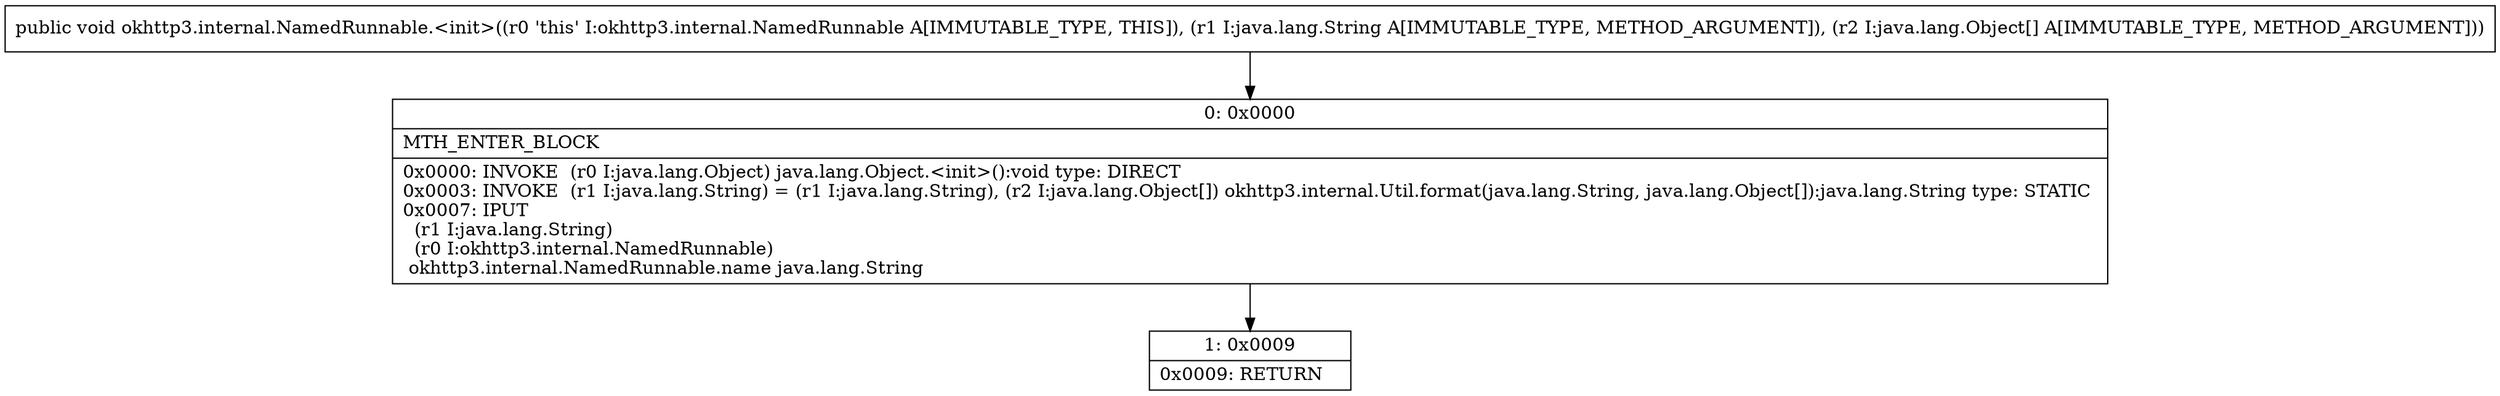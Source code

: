 digraph "CFG forokhttp3.internal.NamedRunnable.\<init\>(Ljava\/lang\/String;[Ljava\/lang\/Object;)V" {
Node_0 [shape=record,label="{0\:\ 0x0000|MTH_ENTER_BLOCK\l|0x0000: INVOKE  (r0 I:java.lang.Object) java.lang.Object.\<init\>():void type: DIRECT \l0x0003: INVOKE  (r1 I:java.lang.String) = (r1 I:java.lang.String), (r2 I:java.lang.Object[]) okhttp3.internal.Util.format(java.lang.String, java.lang.Object[]):java.lang.String type: STATIC \l0x0007: IPUT  \l  (r1 I:java.lang.String)\l  (r0 I:okhttp3.internal.NamedRunnable)\l okhttp3.internal.NamedRunnable.name java.lang.String \l}"];
Node_1 [shape=record,label="{1\:\ 0x0009|0x0009: RETURN   \l}"];
MethodNode[shape=record,label="{public void okhttp3.internal.NamedRunnable.\<init\>((r0 'this' I:okhttp3.internal.NamedRunnable A[IMMUTABLE_TYPE, THIS]), (r1 I:java.lang.String A[IMMUTABLE_TYPE, METHOD_ARGUMENT]), (r2 I:java.lang.Object[] A[IMMUTABLE_TYPE, METHOD_ARGUMENT])) }"];
MethodNode -> Node_0;
Node_0 -> Node_1;
}

